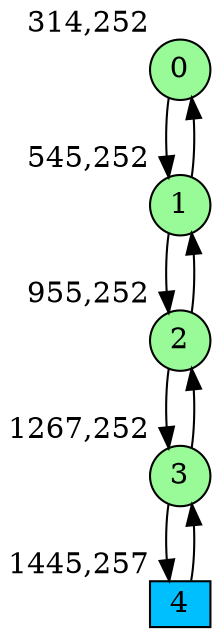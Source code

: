 digraph G {
graph [bgcolor=white]
node [shape=circle, style = filled, fillcolor=white,fixedsize=true, width=0.4, height=0.3 ]
0[xlabel="314,252", pos = "0,0.078125!", fillcolor=palegreen ];
1[xlabel="545,252", pos = "3.60938,0.078125!", fillcolor=palegreen ];
2[xlabel="955,252", pos = "10.0156,0.078125!", fillcolor=palegreen ];
3[xlabel="1267,252", pos = "14.8906,0.078125!", fillcolor=palegreen ];
4[xlabel="1445,257", pos = "17.6719,0!", fillcolor=deepskyblue, shape=box ];
0->1 ;
1->0 ;
1->2 ;
2->1 ;
2->3 ;
3->2 ;
3->4 ;
4->3 ;
}
